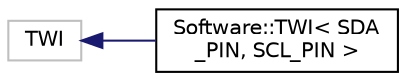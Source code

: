 digraph "Graphical Class Hierarchy"
{
  edge [fontname="Helvetica",fontsize="10",labelfontname="Helvetica",labelfontsize="10"];
  node [fontname="Helvetica",fontsize="10",shape=record];
  rankdir="LR";
  Node1 [label="TWI",height=0.2,width=0.4,color="grey75", fillcolor="white", style="filled"];
  Node1 -> Node2 [dir="back",color="midnightblue",fontsize="10",style="solid",fontname="Helvetica"];
  Node2 [label="Software::TWI\< SDA\l_PIN, SCL_PIN \>",height=0.2,width=0.4,color="black", fillcolor="white", style="filled",URL="$d0/dd0/classSoftware_1_1TWI.html"];
}
